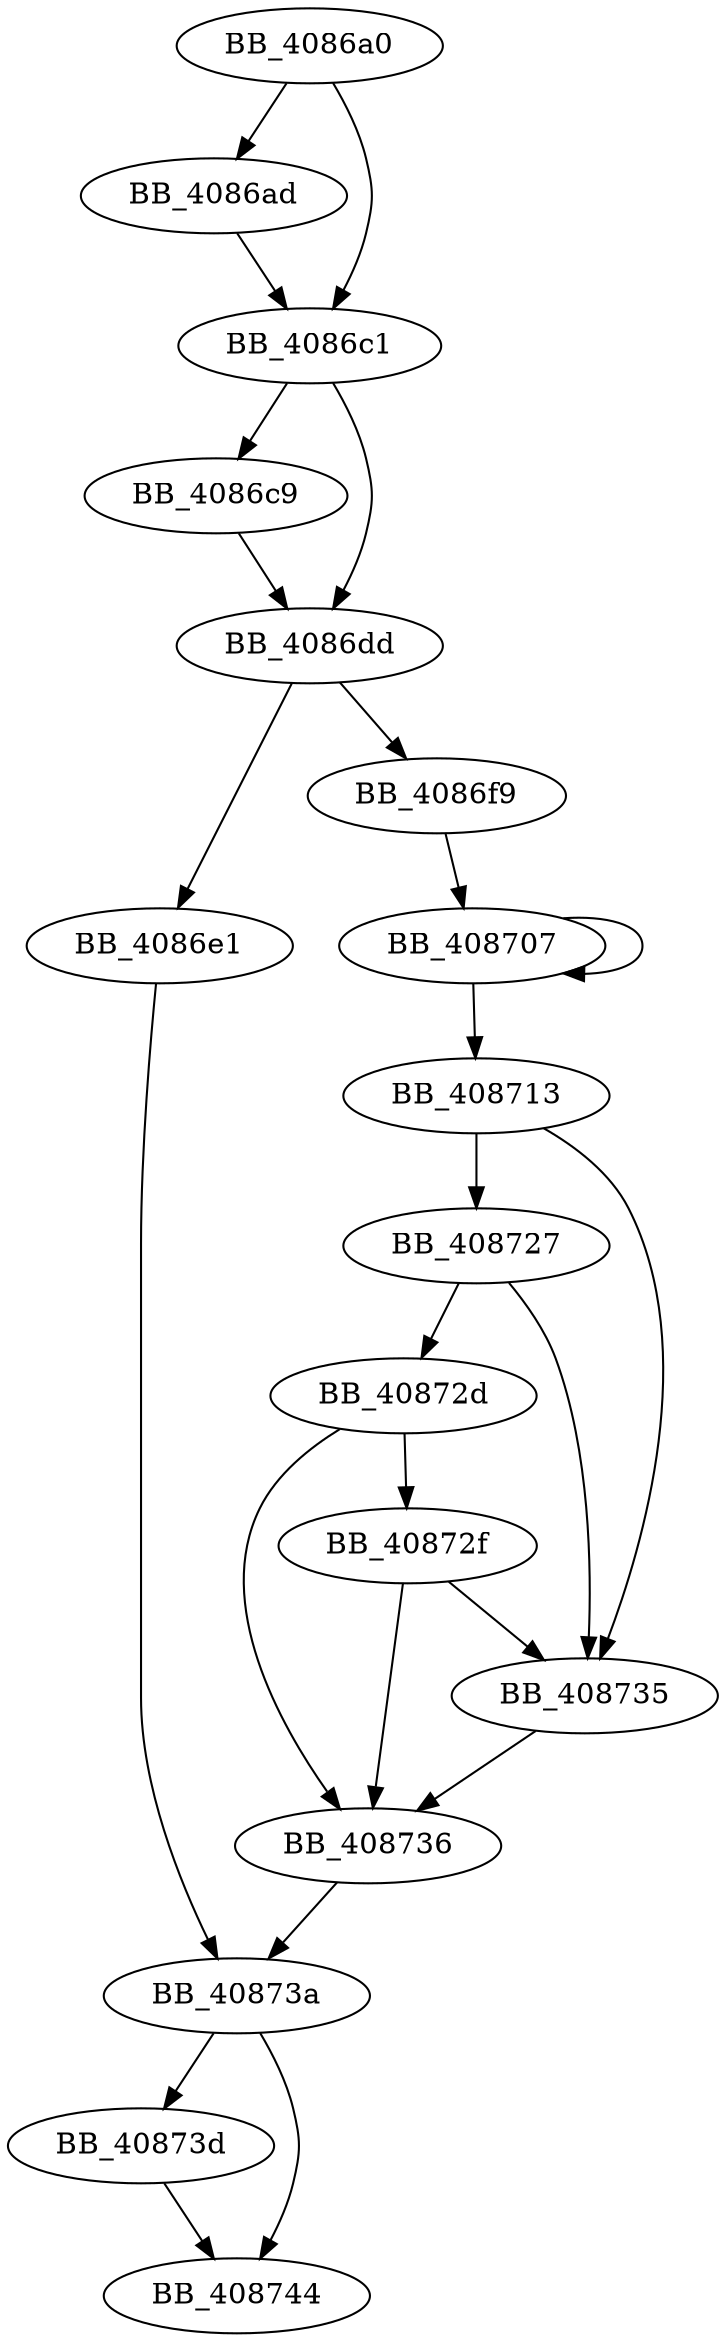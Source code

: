 DiGraph __alldiv{
BB_4086a0->BB_4086ad
BB_4086a0->BB_4086c1
BB_4086ad->BB_4086c1
BB_4086c1->BB_4086c9
BB_4086c1->BB_4086dd
BB_4086c9->BB_4086dd
BB_4086dd->BB_4086e1
BB_4086dd->BB_4086f9
BB_4086e1->BB_40873a
BB_4086f9->BB_408707
BB_408707->BB_408707
BB_408707->BB_408713
BB_408713->BB_408727
BB_408713->BB_408735
BB_408727->BB_40872d
BB_408727->BB_408735
BB_40872d->BB_40872f
BB_40872d->BB_408736
BB_40872f->BB_408735
BB_40872f->BB_408736
BB_408735->BB_408736
BB_408736->BB_40873a
BB_40873a->BB_40873d
BB_40873a->BB_408744
BB_40873d->BB_408744
}
